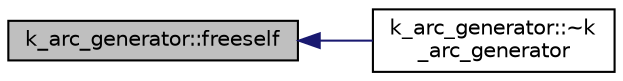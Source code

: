 digraph "k_arc_generator::freeself"
{
  edge [fontname="Helvetica",fontsize="10",labelfontname="Helvetica",labelfontsize="10"];
  node [fontname="Helvetica",fontsize="10",shape=record];
  rankdir="LR";
  Node14 [label="k_arc_generator::freeself",height=0.2,width=0.4,color="black", fillcolor="grey75", style="filled", fontcolor="black"];
  Node14 -> Node15 [dir="back",color="midnightblue",fontsize="10",style="solid",fontname="Helvetica"];
  Node15 [label="k_arc_generator::~k\l_arc_generator",height=0.2,width=0.4,color="black", fillcolor="white", style="filled",URL="$d6/dd8/classk__arc__generator.html#a76d23960dcf5292a9ac95d481424bf33"];
}
